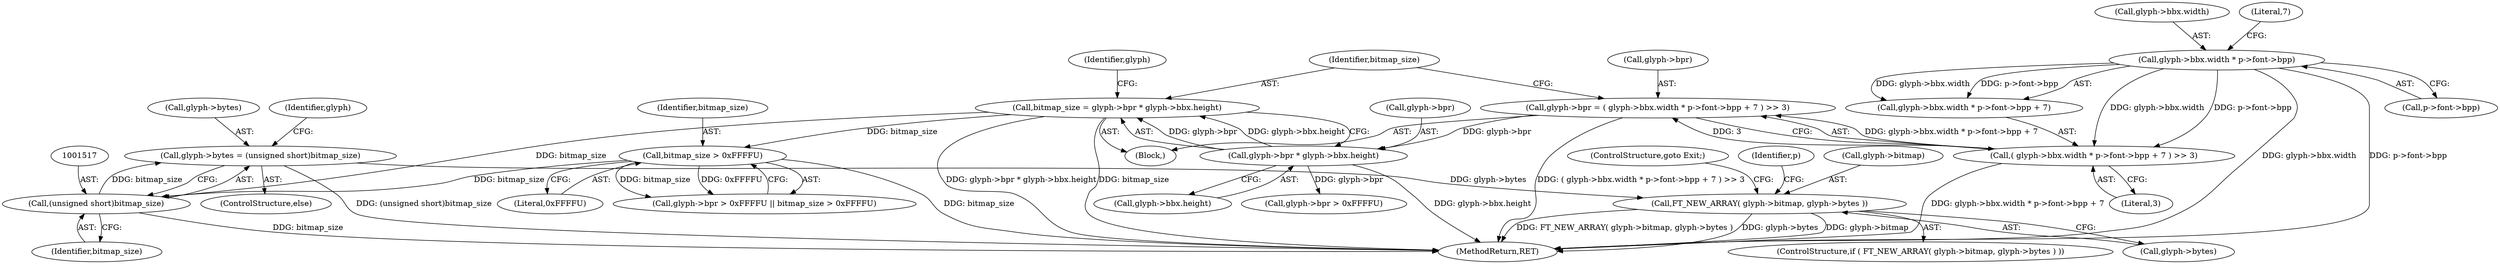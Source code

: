 digraph "0_savannah_7f2e4f4f553f6836be7683f66226afac3fa979b8@pointer" {
"1001512" [label="(Call,glyph->bytes = (unsigned short)bitmap_size)"];
"1001516" [label="(Call,(unsigned short)bitmap_size)"];
"1001503" [label="(Call,bitmap_size > 0xFFFFU)"];
"1001485" [label="(Call,bitmap_size = glyph->bpr * glyph->bbx.height)"];
"1001487" [label="(Call,glyph->bpr * glyph->bbx.height)"];
"1001466" [label="(Call,glyph->bpr = ( glyph->bbx.width * p->font->bpp + 7 ) >> 3)"];
"1001470" [label="(Call,( glyph->bbx.width * p->font->bpp + 7 ) >> 3)"];
"1001472" [label="(Call,glyph->bbx.width * p->font->bpp)"];
"1001520" [label="(Call,FT_NEW_ARRAY( glyph->bitmap, glyph->bytes ))"];
"1001519" [label="(ControlStructure,if ( FT_NEW_ARRAY( glyph->bitmap, glyph->bytes ) ))"];
"1001488" [label="(Call,glyph->bpr)"];
"1001503" [label="(Call,bitmap_size > 0xFFFFU)"];
"1001472" [label="(Call,glyph->bbx.width * p->font->bpp)"];
"1001516" [label="(Call,(unsigned short)bitmap_size)"];
"1001470" [label="(Call,( glyph->bbx.width * p->font->bpp + 7 ) >> 3)"];
"1001512" [label="(Call,glyph->bytes = (unsigned short)bitmap_size)"];
"1001473" [label="(Call,glyph->bbx.width)"];
"1001524" [label="(Call,glyph->bytes)"];
"1001466" [label="(Call,glyph->bpr = ( glyph->bbx.width * p->font->bpp + 7 ) >> 3)"];
"1001505" [label="(Literal,0xFFFFU)"];
"1001518" [label="(Identifier,bitmap_size)"];
"1001478" [label="(Call,p->font->bpp)"];
"1001452" [label="(Block,)"];
"1001530" [label="(Identifier,p)"];
"1001498" [label="(Call,glyph->bpr > 0xFFFFU)"];
"1001521" [label="(Call,glyph->bitmap)"];
"1001483" [label="(Literal,7)"];
"1001513" [label="(Call,glyph->bytes)"];
"1001497" [label="(Call,glyph->bpr > 0xFFFFU || bitmap_size > 0xFFFFU)"];
"1001485" [label="(Call,bitmap_size = glyph->bpr * glyph->bbx.height)"];
"1001527" [label="(ControlStructure,goto Exit;)"];
"1001471" [label="(Call,glyph->bbx.width * p->font->bpp + 7)"];
"1001484" [label="(Literal,3)"];
"1001562" [label="(MethodReturn,RET)"];
"1001511" [label="(ControlStructure,else)"];
"1001520" [label="(Call,FT_NEW_ARRAY( glyph->bitmap, glyph->bytes ))"];
"1001491" [label="(Call,glyph->bbx.height)"];
"1001500" [label="(Identifier,glyph)"];
"1001504" [label="(Identifier,bitmap_size)"];
"1001486" [label="(Identifier,bitmap_size)"];
"1001467" [label="(Call,glyph->bpr)"];
"1001487" [label="(Call,glyph->bpr * glyph->bbx.height)"];
"1001522" [label="(Identifier,glyph)"];
"1001512" -> "1001511"  [label="AST: "];
"1001512" -> "1001516"  [label="CFG: "];
"1001513" -> "1001512"  [label="AST: "];
"1001516" -> "1001512"  [label="AST: "];
"1001522" -> "1001512"  [label="CFG: "];
"1001512" -> "1001562"  [label="DDG: (unsigned short)bitmap_size"];
"1001516" -> "1001512"  [label="DDG: bitmap_size"];
"1001512" -> "1001520"  [label="DDG: glyph->bytes"];
"1001516" -> "1001518"  [label="CFG: "];
"1001517" -> "1001516"  [label="AST: "];
"1001518" -> "1001516"  [label="AST: "];
"1001516" -> "1001562"  [label="DDG: bitmap_size"];
"1001503" -> "1001516"  [label="DDG: bitmap_size"];
"1001485" -> "1001516"  [label="DDG: bitmap_size"];
"1001503" -> "1001497"  [label="AST: "];
"1001503" -> "1001505"  [label="CFG: "];
"1001504" -> "1001503"  [label="AST: "];
"1001505" -> "1001503"  [label="AST: "];
"1001497" -> "1001503"  [label="CFG: "];
"1001503" -> "1001562"  [label="DDG: bitmap_size"];
"1001503" -> "1001497"  [label="DDG: bitmap_size"];
"1001503" -> "1001497"  [label="DDG: 0xFFFFU"];
"1001485" -> "1001503"  [label="DDG: bitmap_size"];
"1001485" -> "1001452"  [label="AST: "];
"1001485" -> "1001487"  [label="CFG: "];
"1001486" -> "1001485"  [label="AST: "];
"1001487" -> "1001485"  [label="AST: "];
"1001500" -> "1001485"  [label="CFG: "];
"1001485" -> "1001562"  [label="DDG: glyph->bpr * glyph->bbx.height"];
"1001485" -> "1001562"  [label="DDG: bitmap_size"];
"1001487" -> "1001485"  [label="DDG: glyph->bpr"];
"1001487" -> "1001485"  [label="DDG: glyph->bbx.height"];
"1001487" -> "1001491"  [label="CFG: "];
"1001488" -> "1001487"  [label="AST: "];
"1001491" -> "1001487"  [label="AST: "];
"1001487" -> "1001562"  [label="DDG: glyph->bbx.height"];
"1001466" -> "1001487"  [label="DDG: glyph->bpr"];
"1001487" -> "1001498"  [label="DDG: glyph->bpr"];
"1001466" -> "1001452"  [label="AST: "];
"1001466" -> "1001470"  [label="CFG: "];
"1001467" -> "1001466"  [label="AST: "];
"1001470" -> "1001466"  [label="AST: "];
"1001486" -> "1001466"  [label="CFG: "];
"1001466" -> "1001562"  [label="DDG: ( glyph->bbx.width * p->font->bpp + 7 ) >> 3"];
"1001470" -> "1001466"  [label="DDG: glyph->bbx.width * p->font->bpp + 7"];
"1001470" -> "1001466"  [label="DDG: 3"];
"1001470" -> "1001484"  [label="CFG: "];
"1001471" -> "1001470"  [label="AST: "];
"1001484" -> "1001470"  [label="AST: "];
"1001470" -> "1001562"  [label="DDG: glyph->bbx.width * p->font->bpp + 7"];
"1001472" -> "1001470"  [label="DDG: glyph->bbx.width"];
"1001472" -> "1001470"  [label="DDG: p->font->bpp"];
"1001472" -> "1001471"  [label="AST: "];
"1001472" -> "1001478"  [label="CFG: "];
"1001473" -> "1001472"  [label="AST: "];
"1001478" -> "1001472"  [label="AST: "];
"1001483" -> "1001472"  [label="CFG: "];
"1001472" -> "1001562"  [label="DDG: glyph->bbx.width"];
"1001472" -> "1001562"  [label="DDG: p->font->bpp"];
"1001472" -> "1001471"  [label="DDG: glyph->bbx.width"];
"1001472" -> "1001471"  [label="DDG: p->font->bpp"];
"1001520" -> "1001519"  [label="AST: "];
"1001520" -> "1001524"  [label="CFG: "];
"1001521" -> "1001520"  [label="AST: "];
"1001524" -> "1001520"  [label="AST: "];
"1001527" -> "1001520"  [label="CFG: "];
"1001530" -> "1001520"  [label="CFG: "];
"1001520" -> "1001562"  [label="DDG: glyph->bitmap"];
"1001520" -> "1001562"  [label="DDG: FT_NEW_ARRAY( glyph->bitmap, glyph->bytes )"];
"1001520" -> "1001562"  [label="DDG: glyph->bytes"];
}
